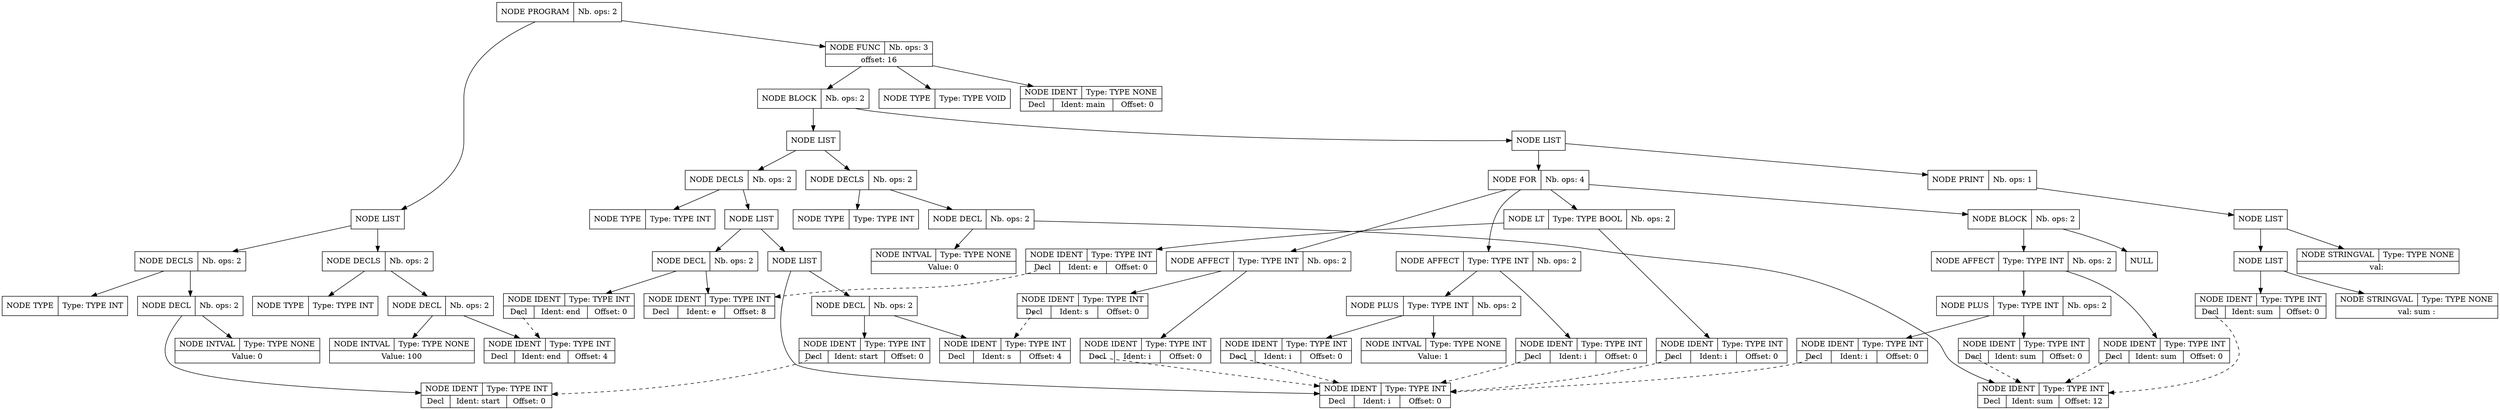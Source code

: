 digraph global_vars {
    N1 [shape=record, label="{{NODE PROGRAM|Nb. ops: 2}}"];
    N2 [shape=record, label="{{NODE LIST}}"];
    N3 [shape=record, label="{{NODE DECLS|Nb. ops: 2}}"];
    N4 [shape=record, label="{{NODE TYPE|Type: TYPE INT}}"];
    edge[tailclip=true];
    N3 -> N4
    N5 [shape=record, label="{{NODE DECL|Nb. ops: 2}}"];
    N6 [shape=record, label="{{NODE IDENT|Type: TYPE INT}|{<decl>Decl      |Ident: start|Offset: 0}}"];
    edge[tailclip=true];
    N5 -> N6
    N7 [shape=record, label="{{NODE INTVAL|Type: TYPE NONE}|{Value: 0}}"];
    edge[tailclip=true];
    N5 -> N7
    edge[tailclip=true];
    N3 -> N5
    edge[tailclip=true];
    N2 -> N3
    N8 [shape=record, label="{{NODE DECLS|Nb. ops: 2}}"];
    N9 [shape=record, label="{{NODE TYPE|Type: TYPE INT}}"];
    edge[tailclip=true];
    N8 -> N9
    N10 [shape=record, label="{{NODE DECL|Nb. ops: 2}}"];
    N11 [shape=record, label="{{NODE IDENT|Type: TYPE INT}|{<decl>Decl      |Ident: end|Offset: 4}}"];
    edge[tailclip=true];
    N10 -> N11
    N12 [shape=record, label="{{NODE INTVAL|Type: TYPE NONE}|{Value: 100}}"];
    edge[tailclip=true];
    N10 -> N12
    edge[tailclip=true];
    N8 -> N10
    edge[tailclip=true];
    N2 -> N8
    edge[tailclip=true];
    N1 -> N2
    N13 [shape=record, label="{{NODE FUNC|Nb. ops: 3}|{offset: 16}}"];
    N14 [shape=record, label="{{NODE TYPE|Type: TYPE VOID}}"];
    edge[tailclip=true];
    N13 -> N14
    N15 [shape=record, label="{{NODE IDENT|Type: TYPE NONE}|{<decl>Decl      |Ident: main|Offset: 0}}"];
    edge[tailclip=true];
    N13 -> N15
    N16 [shape=record, label="{{NODE BLOCK|Nb. ops: 2}}"];
    N17 [shape=record, label="{{NODE LIST}}"];
    N18 [shape=record, label="{{NODE DECLS|Nb. ops: 2}}"];
    N19 [shape=record, label="{{NODE TYPE|Type: TYPE INT}}"];
    edge[tailclip=true];
    N18 -> N19
    N20 [shape=record, label="{{NODE LIST}}"];
    N21 [shape=record, label="{{NODE LIST}}"];
    N22 [shape=record, label="{{NODE IDENT|Type: TYPE INT}|{<decl>Decl      |Ident: i|Offset: 0}}"];
    edge[tailclip=true];
    N21 -> N22
    N23 [shape=record, label="{{NODE DECL|Nb. ops: 2}}"];
    N24 [shape=record, label="{{NODE IDENT|Type: TYPE INT}|{<decl>Decl      |Ident: s|Offset: 4}}"];
    edge[tailclip=true];
    N23 -> N24
    N25 [shape=record, label="{{NODE IDENT|Type: TYPE INT}|{<decl>Decl      |Ident: start|Offset: 0}}"];
    edge[tailclip=false];
    "N25":decl:c -> "N6" [style=dashed]
    edge[tailclip=true];
    N23 -> N25
    edge[tailclip=true];
    N21 -> N23
    edge[tailclip=true];
    N20 -> N21
    N26 [shape=record, label="{{NODE DECL|Nb. ops: 2}}"];
    N27 [shape=record, label="{{NODE IDENT|Type: TYPE INT}|{<decl>Decl      |Ident: e|Offset: 8}}"];
    edge[tailclip=true];
    N26 -> N27
    N28 [shape=record, label="{{NODE IDENT|Type: TYPE INT}|{<decl>Decl      |Ident: end|Offset: 0}}"];
    edge[tailclip=false];
    "N28":decl:c -> "N11" [style=dashed]
    edge[tailclip=true];
    N26 -> N28
    edge[tailclip=true];
    N20 -> N26
    edge[tailclip=true];
    N18 -> N20
    edge[tailclip=true];
    N17 -> N18
    N29 [shape=record, label="{{NODE DECLS|Nb. ops: 2}}"];
    N30 [shape=record, label="{{NODE TYPE|Type: TYPE INT}}"];
    edge[tailclip=true];
    N29 -> N30
    N31 [shape=record, label="{{NODE DECL|Nb. ops: 2}}"];
    N32 [shape=record, label="{{NODE IDENT|Type: TYPE INT}|{<decl>Decl      |Ident: sum|Offset: 12}}"];
    edge[tailclip=true];
    N31 -> N32
    N33 [shape=record, label="{{NODE INTVAL|Type: TYPE NONE}|{Value: 0}}"];
    edge[tailclip=true];
    N31 -> N33
    edge[tailclip=true];
    N29 -> N31
    edge[tailclip=true];
    N17 -> N29
    edge[tailclip=true];
    N16 -> N17
    N34 [shape=record, label="{{NODE LIST}}"];
    N35 [shape=record, label="{{NODE FOR|Nb. ops: 4}}"];
    N36 [shape=record, label="{{NODE AFFECT|Type: TYPE INT|Nb. ops: 2}}"];
    N37 [shape=record, label="{{NODE IDENT|Type: TYPE INT}|{<decl>Decl      |Ident: i|Offset: 0}}"];
    edge[tailclip=false];
    "N37":decl:c -> "N22" [style=dashed]
    edge[tailclip=true];
    N36 -> N37
    N38 [shape=record, label="{{NODE IDENT|Type: TYPE INT}|{<decl>Decl      |Ident: s|Offset: 0}}"];
    edge[tailclip=false];
    "N38":decl:c -> "N24" [style=dashed]
    edge[tailclip=true];
    N36 -> N38
    edge[tailclip=true];
    N35 -> N36
    N39 [shape=record, label="{{NODE LT|Type: TYPE BOOL|Nb. ops: 2}}"];
    N40 [shape=record, label="{{NODE IDENT|Type: TYPE INT}|{<decl>Decl      |Ident: i|Offset: 0}}"];
    edge[tailclip=false];
    "N40":decl:c -> "N22" [style=dashed]
    edge[tailclip=true];
    N39 -> N40
    N41 [shape=record, label="{{NODE IDENT|Type: TYPE INT}|{<decl>Decl      |Ident: e|Offset: 0}}"];
    edge[tailclip=false];
    "N41":decl:c -> "N27" [style=dashed]
    edge[tailclip=true];
    N39 -> N41
    edge[tailclip=true];
    N35 -> N39
    N42 [shape=record, label="{{NODE AFFECT|Type: TYPE INT|Nb. ops: 2}}"];
    N43 [shape=record, label="{{NODE IDENT|Type: TYPE INT}|{<decl>Decl      |Ident: i|Offset: 0}}"];
    edge[tailclip=false];
    "N43":decl:c -> "N22" [style=dashed]
    edge[tailclip=true];
    N42 -> N43
    N44 [shape=record, label="{{NODE PLUS|Type: TYPE INT|Nb. ops: 2}}"];
    N45 [shape=record, label="{{NODE IDENT|Type: TYPE INT}|{<decl>Decl      |Ident: i|Offset: 0}}"];
    edge[tailclip=false];
    "N45":decl:c -> "N22" [style=dashed]
    edge[tailclip=true];
    N44 -> N45
    N46 [shape=record, label="{{NODE INTVAL|Type: TYPE NONE}|{Value: 1}}"];
    edge[tailclip=true];
    N44 -> N46
    edge[tailclip=true];
    N42 -> N44
    edge[tailclip=true];
    N35 -> N42
    N47 [shape=record, label="{{NODE BLOCK|Nb. ops: 2}}"];
    N48 [shape=record, label="{{NULL}}"];
    edge[tailclip=true];
    N47 -> N48
    N49 [shape=record, label="{{NODE AFFECT|Type: TYPE INT|Nb. ops: 2}}"];
    N50 [shape=record, label="{{NODE IDENT|Type: TYPE INT}|{<decl>Decl      |Ident: sum|Offset: 0}}"];
    edge[tailclip=false];
    "N50":decl:c -> "N32" [style=dashed]
    edge[tailclip=true];
    N49 -> N50
    N51 [shape=record, label="{{NODE PLUS|Type: TYPE INT|Nb. ops: 2}}"];
    N52 [shape=record, label="{{NODE IDENT|Type: TYPE INT}|{<decl>Decl      |Ident: sum|Offset: 0}}"];
    edge[tailclip=false];
    "N52":decl:c -> "N32" [style=dashed]
    edge[tailclip=true];
    N51 -> N52
    N53 [shape=record, label="{{NODE IDENT|Type: TYPE INT}|{<decl>Decl      |Ident: i|Offset: 0}}"];
    edge[tailclip=false];
    "N53":decl:c -> "N22" [style=dashed]
    edge[tailclip=true];
    N51 -> N53
    edge[tailclip=true];
    N49 -> N51
    edge[tailclip=true];
    N47 -> N49
    edge[tailclip=true];
    N35 -> N47
    edge[tailclip=true];
    N34 -> N35
    N54 [shape=record, label="{{NODE PRINT|Nb. ops: 1}}"];
    N55 [shape=record, label="{{NODE LIST}}"];
    N56 [shape=record, label="{{NODE LIST}}"];
    N57 [shape=record, label="{{NODE STRINGVAL|Type: TYPE NONE}|{val:  sum : }}"];
    edge[tailclip=true];
    N56 -> N57
    N58 [shape=record, label="{{NODE IDENT|Type: TYPE INT}|{<decl>Decl      |Ident: sum|Offset: 0}}"];
    edge[tailclip=false];
    "N58":decl:c -> "N32" [style=dashed]
    edge[tailclip=true];
    N56 -> N58
    edge[tailclip=true];
    N55 -> N56
    N59 [shape=record, label="{{NODE STRINGVAL|Type: TYPE NONE}|{val: \n}}"];
    edge[tailclip=true];
    N55 -> N59
    edge[tailclip=true];
    N54 -> N55
    edge[tailclip=true];
    N34 -> N54
    edge[tailclip=true];
    N16 -> N34
    edge[tailclip=true];
    N13 -> N16
    edge[tailclip=true];
    N1 -> N13
}